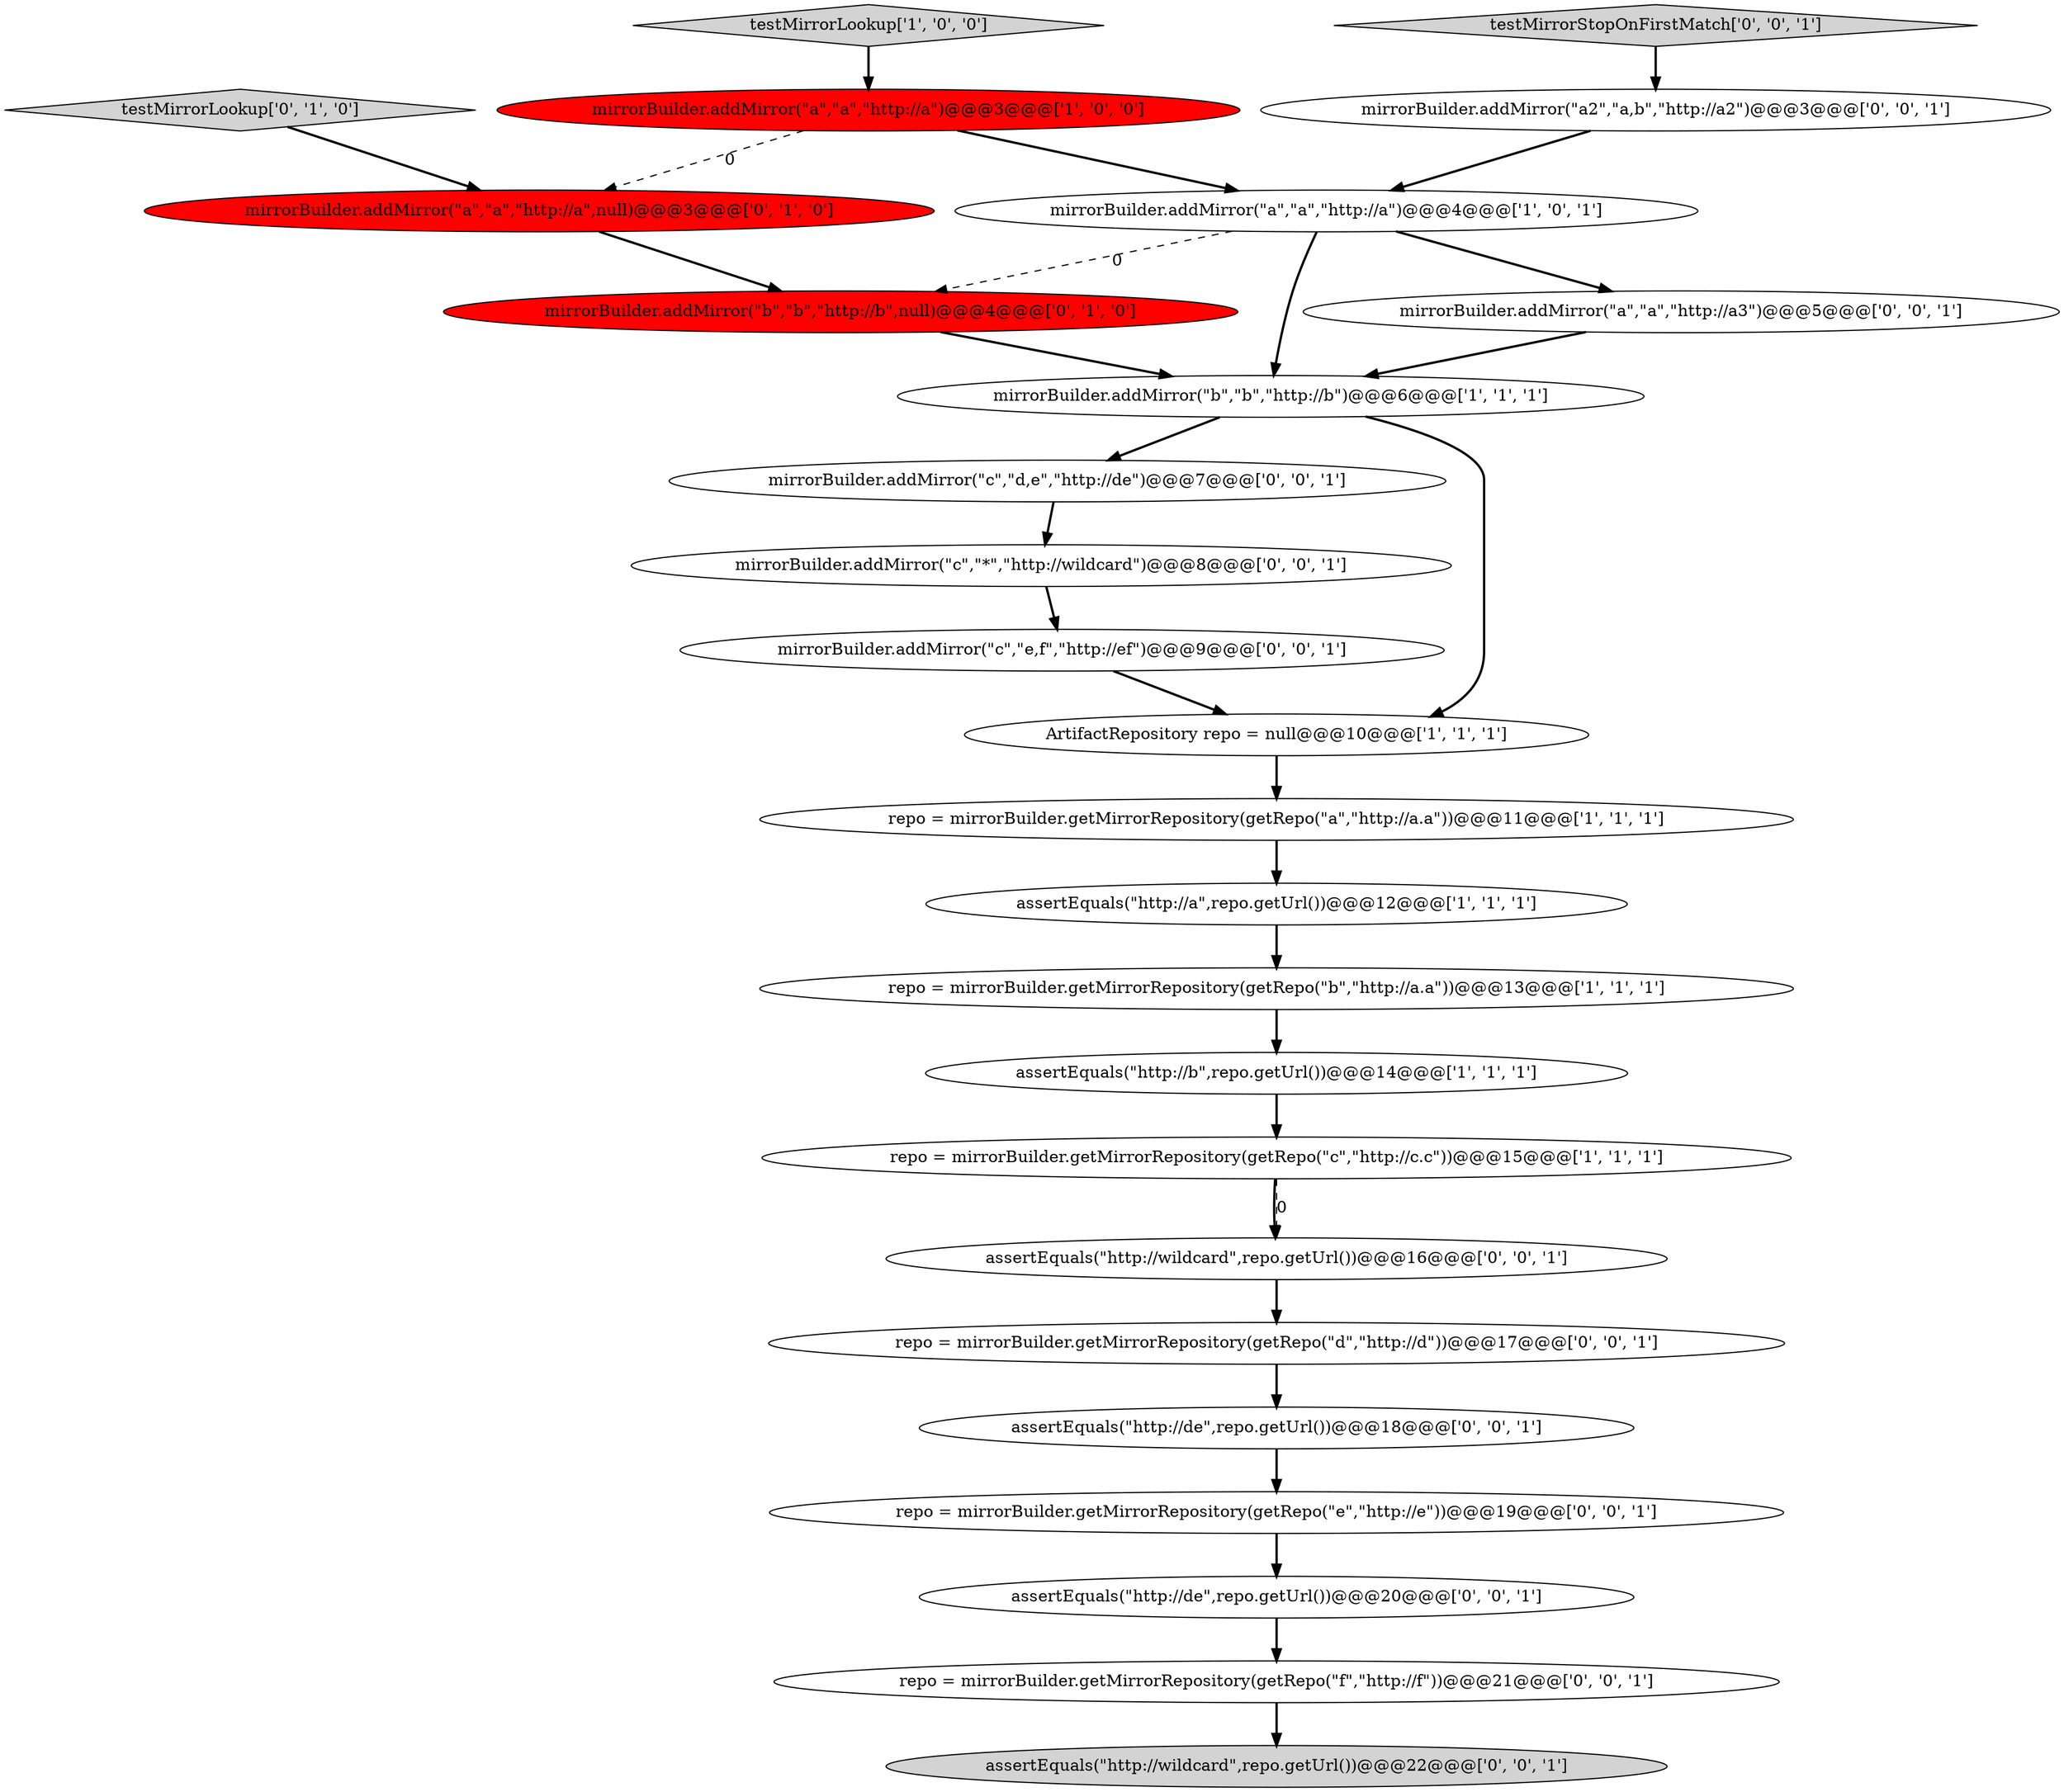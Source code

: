 digraph {
9 [style = filled, label = "mirrorBuilder.addMirror(\"a\",\"a\",\"http://a\")@@@3@@@['1', '0', '0']", fillcolor = red, shape = ellipse image = "AAA1AAABBB1BBB"];
17 [style = filled, label = "mirrorBuilder.addMirror(\"c\",\"*\",\"http://wildcard\")@@@8@@@['0', '0', '1']", fillcolor = white, shape = ellipse image = "AAA0AAABBB3BBB"];
25 [style = filled, label = "testMirrorStopOnFirstMatch['0', '0', '1']", fillcolor = lightgray, shape = diamond image = "AAA0AAABBB3BBB"];
22 [style = filled, label = "repo = mirrorBuilder.getMirrorRepository(getRepo(\"f\",\"http://f\"))@@@21@@@['0', '0', '1']", fillcolor = white, shape = ellipse image = "AAA0AAABBB3BBB"];
8 [style = filled, label = "testMirrorLookup['1', '0', '0']", fillcolor = lightgray, shape = diamond image = "AAA0AAABBB1BBB"];
1 [style = filled, label = "assertEquals(\"http://a\",repo.getUrl())@@@12@@@['1', '1', '1']", fillcolor = white, shape = ellipse image = "AAA0AAABBB1BBB"];
13 [style = filled, label = "mirrorBuilder.addMirror(\"c\",\"d,e\",\"http://de\")@@@7@@@['0', '0', '1']", fillcolor = white, shape = ellipse image = "AAA0AAABBB3BBB"];
16 [style = filled, label = "repo = mirrorBuilder.getMirrorRepository(getRepo(\"e\",\"http://e\"))@@@19@@@['0', '0', '1']", fillcolor = white, shape = ellipse image = "AAA0AAABBB3BBB"];
3 [style = filled, label = "repo = mirrorBuilder.getMirrorRepository(getRepo(\"c\",\"http://c.c\"))@@@15@@@['1', '1', '1']", fillcolor = white, shape = ellipse image = "AAA0AAABBB1BBB"];
24 [style = filled, label = "assertEquals(\"http://wildcard\",repo.getUrl())@@@16@@@['0', '0', '1']", fillcolor = white, shape = ellipse image = "AAA0AAABBB3BBB"];
14 [style = filled, label = "assertEquals(\"http://de\",repo.getUrl())@@@18@@@['0', '0', '1']", fillcolor = white, shape = ellipse image = "AAA0AAABBB3BBB"];
2 [style = filled, label = "mirrorBuilder.addMirror(\"a\",\"a\",\"http://a\")@@@4@@@['1', '0', '1']", fillcolor = white, shape = ellipse image = "AAA0AAABBB1BBB"];
12 [style = filled, label = "mirrorBuilder.addMirror(\"a\",\"a\",\"http://a\",null)@@@3@@@['0', '1', '0']", fillcolor = red, shape = ellipse image = "AAA1AAABBB2BBB"];
23 [style = filled, label = "mirrorBuilder.addMirror(\"c\",\"e,f\",\"http://ef\")@@@9@@@['0', '0', '1']", fillcolor = white, shape = ellipse image = "AAA0AAABBB3BBB"];
7 [style = filled, label = "ArtifactRepository repo = null@@@10@@@['1', '1', '1']", fillcolor = white, shape = ellipse image = "AAA0AAABBB1BBB"];
0 [style = filled, label = "repo = mirrorBuilder.getMirrorRepository(getRepo(\"b\",\"http://a.a\"))@@@13@@@['1', '1', '1']", fillcolor = white, shape = ellipse image = "AAA0AAABBB1BBB"];
5 [style = filled, label = "assertEquals(\"http://b\",repo.getUrl())@@@14@@@['1', '1', '1']", fillcolor = white, shape = ellipse image = "AAA0AAABBB1BBB"];
11 [style = filled, label = "testMirrorLookup['0', '1', '0']", fillcolor = lightgray, shape = diamond image = "AAA0AAABBB2BBB"];
18 [style = filled, label = "assertEquals(\"http://de\",repo.getUrl())@@@20@@@['0', '0', '1']", fillcolor = white, shape = ellipse image = "AAA0AAABBB3BBB"];
21 [style = filled, label = "mirrorBuilder.addMirror(\"a\",\"a\",\"http://a3\")@@@5@@@['0', '0', '1']", fillcolor = white, shape = ellipse image = "AAA0AAABBB3BBB"];
4 [style = filled, label = "repo = mirrorBuilder.getMirrorRepository(getRepo(\"a\",\"http://a.a\"))@@@11@@@['1', '1', '1']", fillcolor = white, shape = ellipse image = "AAA0AAABBB1BBB"];
10 [style = filled, label = "mirrorBuilder.addMirror(\"b\",\"b\",\"http://b\",null)@@@4@@@['0', '1', '0']", fillcolor = red, shape = ellipse image = "AAA1AAABBB2BBB"];
15 [style = filled, label = "repo = mirrorBuilder.getMirrorRepository(getRepo(\"d\",\"http://d\"))@@@17@@@['0', '0', '1']", fillcolor = white, shape = ellipse image = "AAA0AAABBB3BBB"];
20 [style = filled, label = "mirrorBuilder.addMirror(\"a2\",\"a,b\",\"http://a2\")@@@3@@@['0', '0', '1']", fillcolor = white, shape = ellipse image = "AAA0AAABBB3BBB"];
6 [style = filled, label = "mirrorBuilder.addMirror(\"b\",\"b\",\"http://b\")@@@6@@@['1', '1', '1']", fillcolor = white, shape = ellipse image = "AAA0AAABBB1BBB"];
19 [style = filled, label = "assertEquals(\"http://wildcard\",repo.getUrl())@@@22@@@['0', '0', '1']", fillcolor = lightgray, shape = ellipse image = "AAA0AAABBB3BBB"];
5->3 [style = bold, label=""];
14->16 [style = bold, label=""];
16->18 [style = bold, label=""];
15->14 [style = bold, label=""];
21->6 [style = bold, label=""];
3->24 [style = bold, label=""];
9->2 [style = bold, label=""];
22->19 [style = bold, label=""];
2->6 [style = bold, label=""];
3->24 [style = dashed, label="0"];
11->12 [style = bold, label=""];
1->0 [style = bold, label=""];
7->4 [style = bold, label=""];
10->6 [style = bold, label=""];
17->23 [style = bold, label=""];
2->10 [style = dashed, label="0"];
20->2 [style = bold, label=""];
13->17 [style = bold, label=""];
25->20 [style = bold, label=""];
12->10 [style = bold, label=""];
18->22 [style = bold, label=""];
2->21 [style = bold, label=""];
6->13 [style = bold, label=""];
8->9 [style = bold, label=""];
4->1 [style = bold, label=""];
23->7 [style = bold, label=""];
9->12 [style = dashed, label="0"];
6->7 [style = bold, label=""];
0->5 [style = bold, label=""];
24->15 [style = bold, label=""];
}
